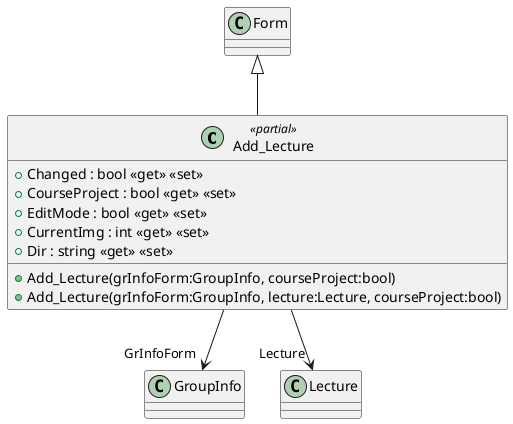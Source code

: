 @startuml
class Add_Lecture <<partial>> {
    + Changed : bool <<get>> <<set>>
    + CourseProject : bool <<get>> <<set>>
    + EditMode : bool <<get>> <<set>>
    + CurrentImg : int <<get>> <<set>>
    + Dir : string <<get>> <<set>>
    + Add_Lecture(grInfoForm:GroupInfo, courseProject:bool)
    + Add_Lecture(grInfoForm:GroupInfo, lecture:Lecture, courseProject:bool)
}
Form <|-- Add_Lecture
Add_Lecture --> "GrInfoForm" GroupInfo
Add_Lecture --> "Lecture" Lecture
@enduml
